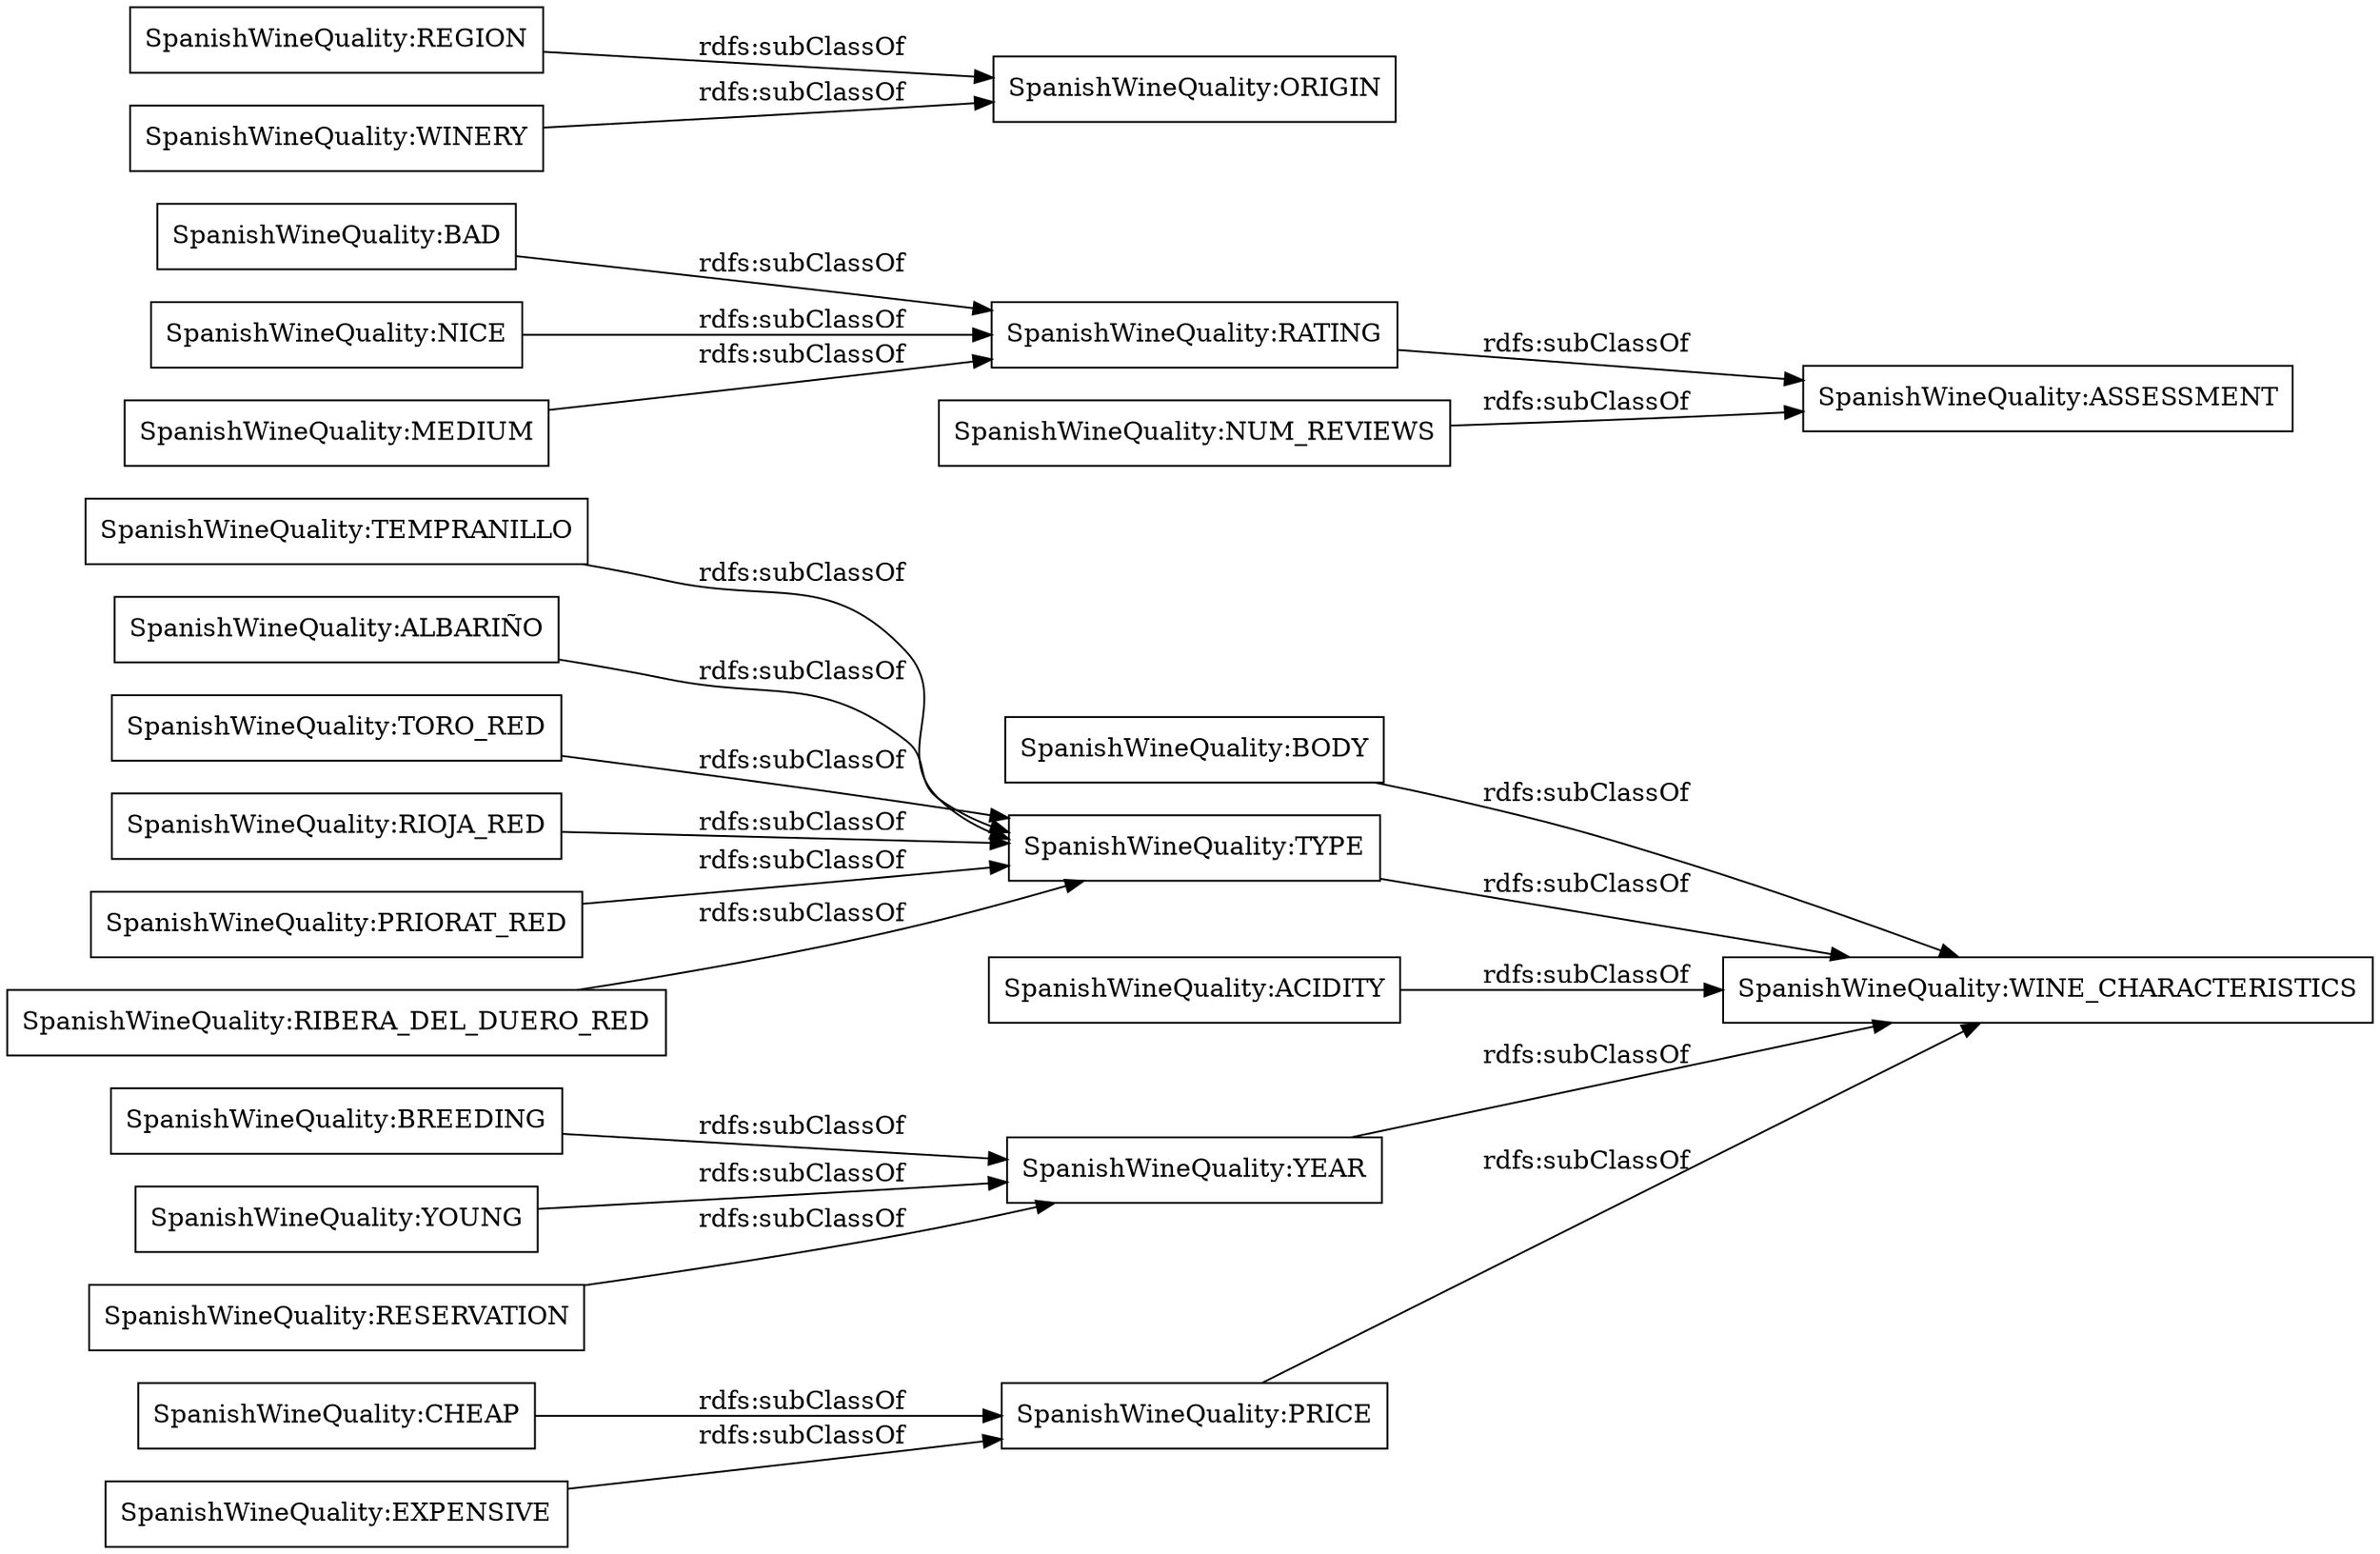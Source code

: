 digraph ar2dtool_diagram { 
rankdir=LR;
size="1000"
node [shape = rectangle, color="black"]; "SpanishWineQuality:PRICE" "SpanishWineQuality:BODY" "SpanishWineQuality:BAD" "SpanishWineQuality:REGION" "SpanishWineQuality:ORIGIN" "SpanishWineQuality:NUM_REVIEWS" "SpanishWineQuality:BREEDING" "SpanishWineQuality:NICE" "SpanishWineQuality:ASSESSMENT" "SpanishWineQuality:TEMPRANILLO" "SpanishWineQuality:ALBARIÑO" "SpanishWineQuality:TORO_RED" "SpanishWineQuality:TYPE" "SpanishWineQuality:WINERY" "SpanishWineQuality:RIOJA_RED" "SpanishWineQuality:PRIORAT_RED" "SpanishWineQuality:YOUNG" "SpanishWineQuality:RATING" "SpanishWineQuality:MEDIUM" "SpanishWineQuality:CHEAP" "SpanishWineQuality:ACIDITY" "SpanishWineQuality:RESERVATION" "SpanishWineQuality:EXPENSIVE" "SpanishWineQuality:RIBERA_DEL_DUERO_RED" "SpanishWineQuality:YEAR" "SpanishWineQuality:WINE_CHARACTERISTICS" ; /*classes style*/
	"SpanishWineQuality:RIOJA_RED" -> "SpanishWineQuality:TYPE" [ label = "rdfs:subClassOf" ];
	"SpanishWineQuality:EXPENSIVE" -> "SpanishWineQuality:PRICE" [ label = "rdfs:subClassOf" ];
	"SpanishWineQuality:YOUNG" -> "SpanishWineQuality:YEAR" [ label = "rdfs:subClassOf" ];
	"SpanishWineQuality:PRIORAT_RED" -> "SpanishWineQuality:TYPE" [ label = "rdfs:subClassOf" ];
	"SpanishWineQuality:TORO_RED" -> "SpanishWineQuality:TYPE" [ label = "rdfs:subClassOf" ];
	"SpanishWineQuality:CHEAP" -> "SpanishWineQuality:PRICE" [ label = "rdfs:subClassOf" ];
	"SpanishWineQuality:PRICE" -> "SpanishWineQuality:WINE_CHARACTERISTICS" [ label = "rdfs:subClassOf" ];
	"SpanishWineQuality:TYPE" -> "SpanishWineQuality:WINE_CHARACTERISTICS" [ label = "rdfs:subClassOf" ];
	"SpanishWineQuality:BAD" -> "SpanishWineQuality:RATING" [ label = "rdfs:subClassOf" ];
	"SpanishWineQuality:RESERVATION" -> "SpanishWineQuality:YEAR" [ label = "rdfs:subClassOf" ];
	"SpanishWineQuality:RIBERA_DEL_DUERO_RED" -> "SpanishWineQuality:TYPE" [ label = "rdfs:subClassOf" ];
	"SpanishWineQuality:ACIDITY" -> "SpanishWineQuality:WINE_CHARACTERISTICS" [ label = "rdfs:subClassOf" ];
	"SpanishWineQuality:YEAR" -> "SpanishWineQuality:WINE_CHARACTERISTICS" [ label = "rdfs:subClassOf" ];
	"SpanishWineQuality:REGION" -> "SpanishWineQuality:ORIGIN" [ label = "rdfs:subClassOf" ];
	"SpanishWineQuality:BODY" -> "SpanishWineQuality:WINE_CHARACTERISTICS" [ label = "rdfs:subClassOf" ];
	"SpanishWineQuality:BREEDING" -> "SpanishWineQuality:YEAR" [ label = "rdfs:subClassOf" ];
	"SpanishWineQuality:TEMPRANILLO" -> "SpanishWineQuality:TYPE" [ label = "rdfs:subClassOf" ];
	"SpanishWineQuality:NUM_REVIEWS" -> "SpanishWineQuality:ASSESSMENT" [ label = "rdfs:subClassOf" ];
	"SpanishWineQuality:NICE" -> "SpanishWineQuality:RATING" [ label = "rdfs:subClassOf" ];
	"SpanishWineQuality:ALBARIÑO" -> "SpanishWineQuality:TYPE" [ label = "rdfs:subClassOf" ];
	"SpanishWineQuality:RATING" -> "SpanishWineQuality:ASSESSMENT" [ label = "rdfs:subClassOf" ];
	"SpanishWineQuality:WINERY" -> "SpanishWineQuality:ORIGIN" [ label = "rdfs:subClassOf" ];
	"SpanishWineQuality:MEDIUM" -> "SpanishWineQuality:RATING" [ label = "rdfs:subClassOf" ];

}
